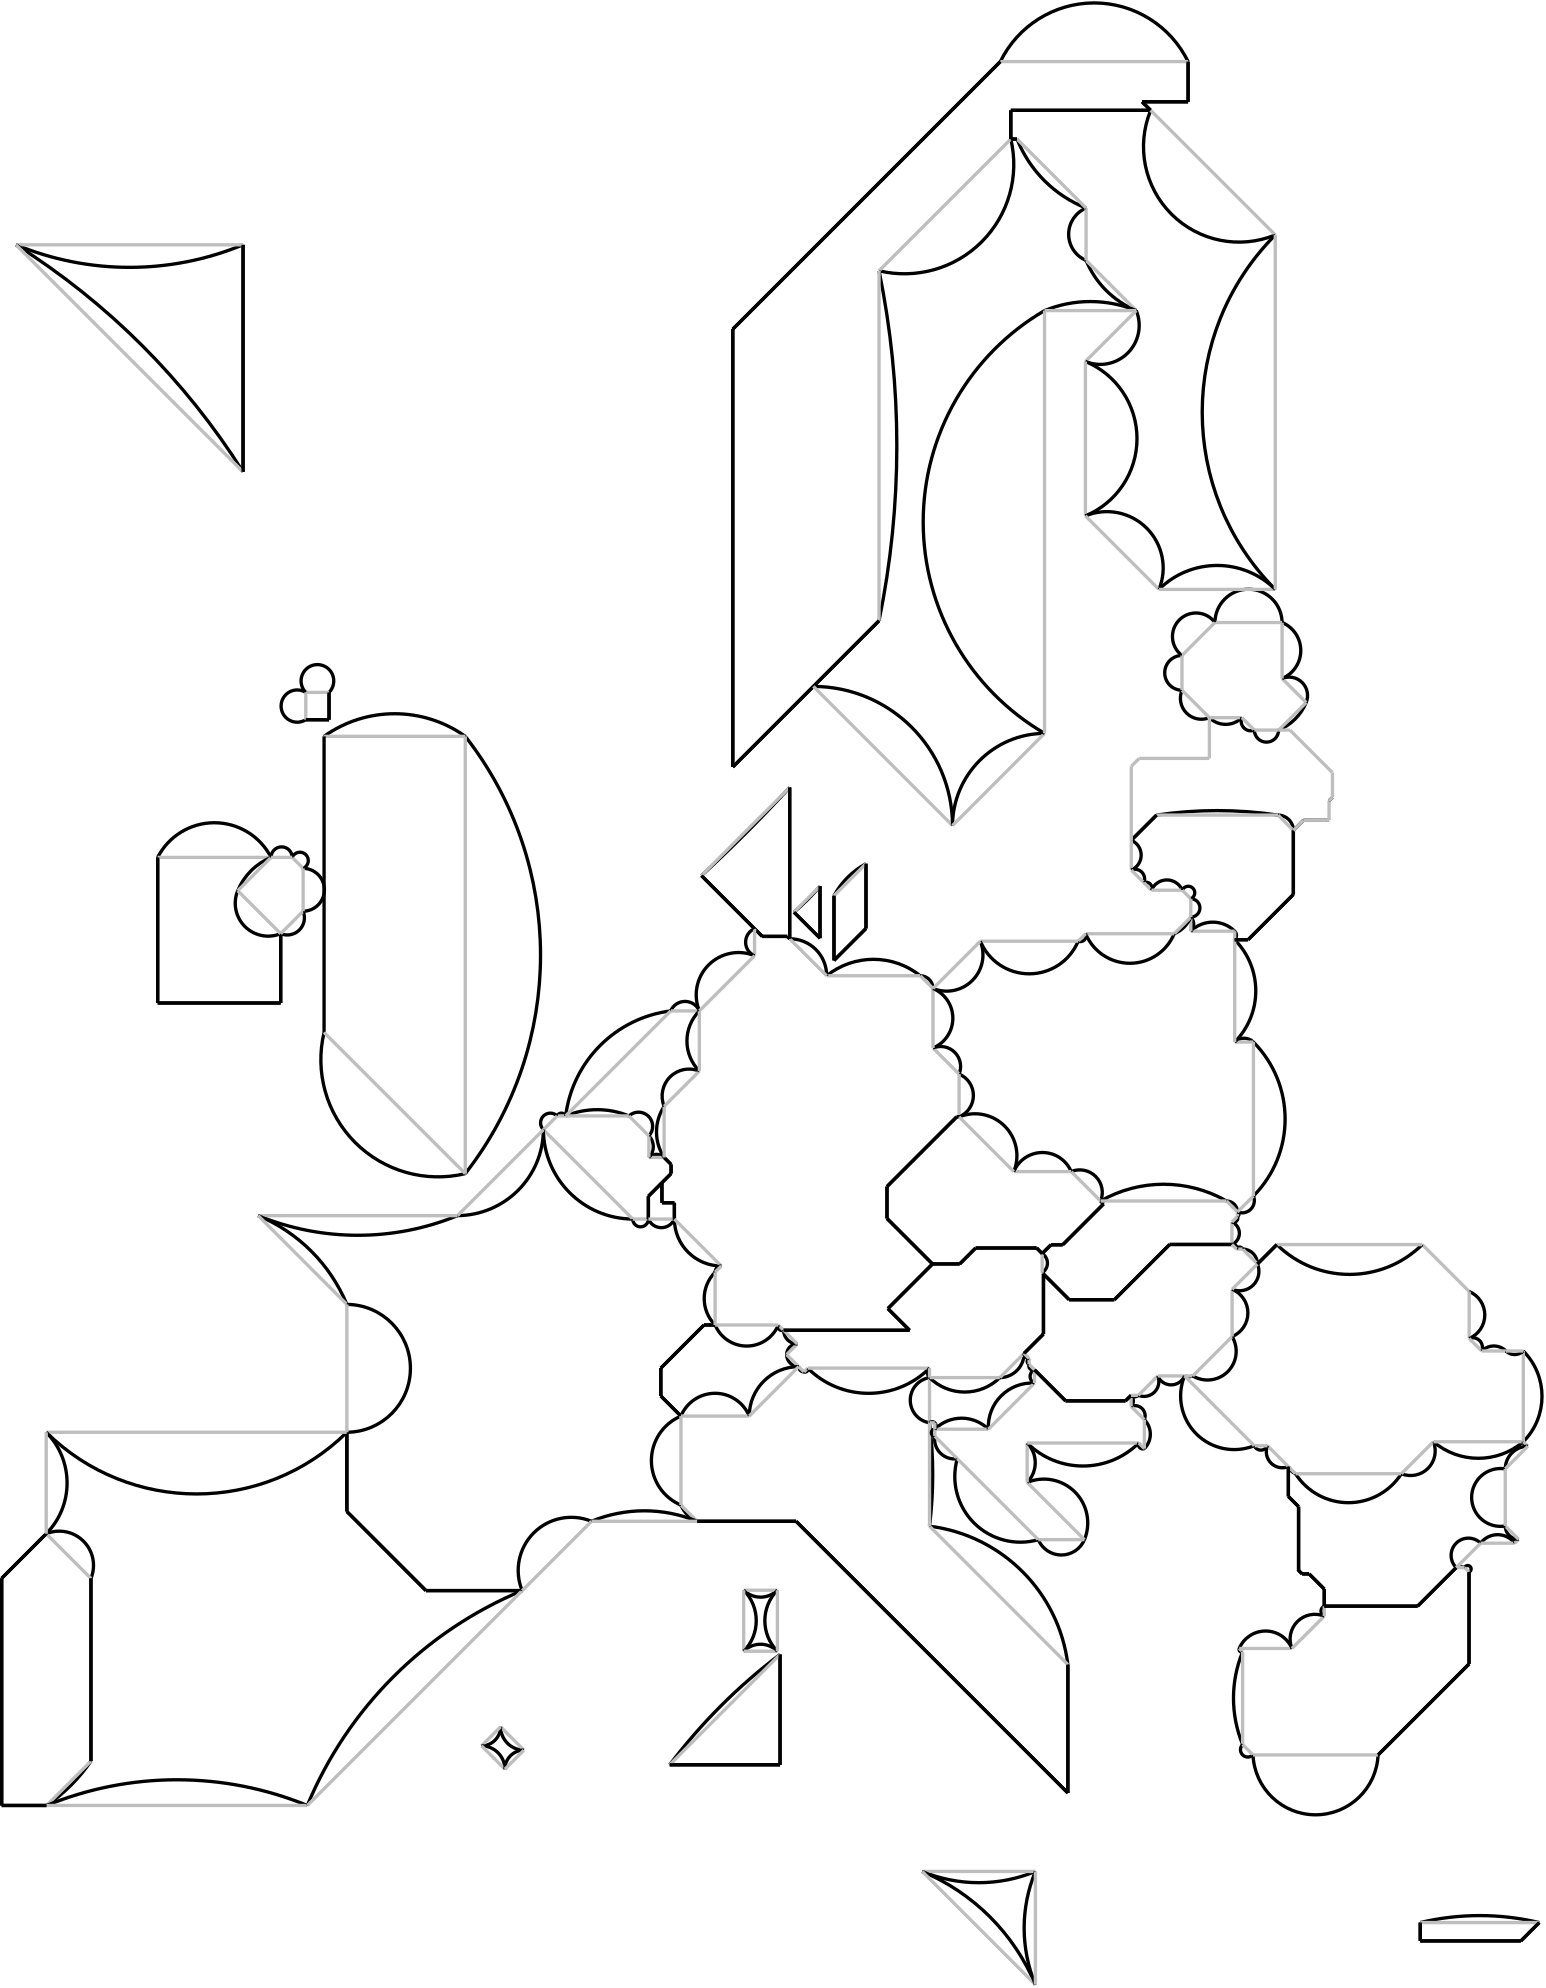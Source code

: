 <?xml version="1.0"?>
<!DOCTYPE ipe SYSTEM "ipe.dtd">
<ipe version="70005" creator="Ipe 7.1.1">
<info created="D:20110803231932" modified="D:20120926135135"/>
<ipestyle name="basic">
<pen name="heavier" value="0.8"/>
<pen name="fat" value="1.2"/>
<pen name="ultrafat" value="2"/>
<color name="red" value="1 0 0"/>
<color name="green" value="0 1 0"/>
<color name="blue" value="0 0 1"/>
<color name="yellow" value="1 1 0"/>
<color name="orange" value="1 0.647 0"/>
<color name="gold" value="1 0.843 0"/>
<color name="purple" value="0.627 0.125 0.941"/>
<color name="gray" value="0.745"/>
<color name="lightblue" value="0.678 0.847 0.902"/>
<color name="lightcyan" value="0.878 1 1"/>
<color name="lightgray" value="0.827"/>
<color name="lightgreen" value="0.565 0.933 0.565"/>
<color name="lightyellow" value="1 1 0.878"/>
<dashstyle name="dashed" value="[4] 0"/>
<dashstyle name="dotted" value="[1 3] 0"/>
<dashstyle name="dash dotted" value="[4 2 1 2] 0"/>
<dashstyle name="dash dot dotted" value="[4 2 1 2 1 2] 0"/>
</ipestyle>
<page>
<layer name="alpha"/>
<layer name="beta"/>
<view layers="alpha beta" active="beta"/>
<path layer="beta" stroke="black" pen="fat">
26.5584 148.834 m
10.5187 132.788 l
</path>
<path stroke="black" pen="fat">
10.5187 132.788 m
10.5187 51.0075 l
</path>
<path stroke="black" pen="fat">
10.5187 51.0075 m
26.7019 51.0075 l
</path>
<path stroke="black" pen="fat">
66.6804 392.325 m
66.6804 339.889 l
</path>
<path stroke="black" pen="fat">
66.6804 339.889 m
110.964 339.889 l
</path>
<path stroke="black" pen="fat">
110.964 339.889 m
110.964 364.855 l
</path>
<path stroke="black" pen="fat">
120.001 441.872 m
128.374 441.872 l
</path>
<path stroke="black" pen="fat">
128.374 441.872 m
128.374 451.708 l
</path>
<path stroke="black" pen="fat">
251.004 65.6552 m
290.74 65.6552 l
</path>
<path stroke="black" pen="fat">
290.74 65.6552 m
290.74 105.391 l
</path>
<path stroke="black" pen="fat">
310.156 378.531 m
310.156 355.224 l
</path>
<path stroke="black" pen="fat">
310.156 355.224 m
321.674 366.733 l
</path>
<path stroke="black" pen="fat">
321.674 366.733 m
321.674 390.048 l
</path>
<path stroke="black" pen="fat">
260.887 153.31 m
296.518 153.31 l
</path>
<path stroke="black" pen="fat">
296.518 153.31 m
394.351 55.4901 l
</path>
<path stroke="black" pen="fat">
394.351 55.4901 m
394.351 101.728 l
</path>
<path stroke="black" pen="fat">
370.038 678.793 m
273.722 582.476 l
</path>
<path stroke="black" pen="fat">
273.722 582.476 m
273.722 424.852 l
</path>
<path stroke="black" pen="fat">
273.722 424.852 m
302.737 453.869 l
</path>
<path stroke="black" pen="fat">
424.159 661.255 m
421.091 664.322 l
</path>
<path stroke="black" pen="fat">
421.091 664.322 m
437.631 664.322 l
</path>
<path stroke="black" pen="fat">
437.631 664.322 m
437.631 678.793 l
</path>
<path stroke="black" pen="fat">
506.025 69.2051 m
538.776 101.956 l
</path>
<path stroke="black" pen="fat">
538.776 101.956 m
538.776 135.049 l
</path>
<path stroke="black" pen="fat">
521.204 8.8546 m
521.204 2.2353 l
</path>
<path stroke="black" pen="fat">
521.204 2.2353 m
557.434 2.2353 l
</path>
<path stroke="black" pen="fat">
557.434 2.2353 m
564.046 8.8546 l
</path>
<path stroke="black" pen="fat">
26.5584 148.834 m
12.3364 0 0 -12.3364 31.2466 137.423 42.6579 132.736 a
</path>
<path layer="alpha" stroke="gray" pen="fat">
26.5584 148.834 m
42.6579 132.736 l
</path>
<path layer="beta" stroke="black" pen="fat">
42.6579 66.9652 m
61.3355 0 0 -61.3355 -7.95295 101.615 26.7019 51.0075 a
</path>
<path layer="alpha" stroke="gray" pen="fat">
42.6579 66.9652 m
26.7019 51.0075 l
</path>
<path layer="beta" stroke="black" pen="fat">
42.6579 132.736 m
42.6579 66.9652 l
</path>
<path stroke="black" pen="fat">
10.5187 132.788 m
26.5584 148.834 l
</path>
<path stroke="black" pen="fat">
10.5187 51.0075 m
10.5187 132.788 l
</path>
<path stroke="black" pen="fat">
26.7019 51.0075 m
10.5187 51.0075 l
</path>
<path stroke="black" pen="fat">
97.4225 612.86 m
97.4225 531.106 l
</path>
<path stroke="black" pen="fat">
66.6804 392.325 m
22.9395 0 0 -22.9395 87.0915 381.855 107.502 392.325 a
</path>
<path layer="alpha" stroke="gray" pen="fat">
66.6804 392.325 m
107.502 392.325 l
</path>
<path layer="beta" stroke="black" pen="fat">
66.6804 339.889 m
66.6804 392.325 l
</path>
<path stroke="black" pen="fat">
110.964 339.889 m
66.6804 339.889 l
</path>
<path stroke="black" pen="fat">
110.964 364.855 m
110.964 339.889 l
</path>
<path stroke="black" pen="fat">
110.964 364.855 m
11.8491 0 0 -11.8491 106.458 375.814 95.4988 380.32 a
</path>
<path layer="alpha" stroke="gray" pen="fat">
110.964 364.855 m
95.4988 380.32 l
</path>
<path layer="beta" stroke="black" pen="fat">
95.4988 380.32 m
22.1913 0 0 -22.1913 116 371.825 107.502 392.325 a
</path>
<path layer="alpha" stroke="gray" pen="fat">
95.4988 380.32 m
107.502 392.325 l
</path>
<path layer="beta" stroke="black" pen="fat">
115.097 392.325 m
-3.01933 0 0 3.01933 117.886 391.168 119.042 388.379 a
</path>
<path layer="alpha" stroke="gray" pen="fat">
115.097 392.325 m
119.042 388.379 l
</path>
<path layer="beta" stroke="black" pen="fat">
107.502 392.325 m
3.79755 0 0 -3.79755 111.3 392.306 115.097 392.325 a
</path>
<path layer="alpha" stroke="gray" pen="fat">
107.502 392.325 m
115.097 392.325 l
</path>
<path layer="beta" stroke="black" pen="fat">
119.042 372.935 m
6.18438 0 0 -6.18438 113.328 370.569 110.964 364.855 a
</path>
<path layer="alpha" stroke="gray" pen="fat">
119.042 372.935 m
110.964 364.855 l
</path>
<path layer="beta" stroke="black" pen="fat">
119.042 388.379 m
7.72217 0 0 -7.72217 118.978 380.657 119.042 372.935 a
</path>
<path layer="alpha" stroke="gray" pen="fat">
119.042 388.379 m
119.042 372.935 l
</path>
<path layer="beta" stroke="black" pen="fat">
120.001 451.708 m
-5.8838 0 0 5.8838 124.188 455.842 128.374 451.708 a
</path>
<path layer="alpha" stroke="gray" pen="fat">
120.001 451.708 m
128.374 451.708 l
</path>
<path layer="beta" stroke="black" pen="fat">
120.001 441.872 m
-5.80544 0 0 5.80544 116.916 446.79 120.001 451.708 a
</path>
<path layer="alpha" stroke="gray" pen="fat">
120.001 441.872 m
120.001 451.708 l
</path>
<path layer="beta" stroke="black" pen="fat">
128.374 441.872 m
120.001 441.872 l
</path>
<path stroke="black" pen="fat">
128.374 451.708 m
128.374 441.872 l
</path>
<path stroke="black" pen="fat">
126.584 435.905 m
43.7946 0 0 -43.7946 151.999 400.239 177.414 435.905 a
</path>
<path layer="alpha" stroke="gray" pen="fat">
126.584 435.905 m
177.414 435.905 l
</path>
<path stroke="black" pen="fat">
126.584 329.296 m
126.584 435.905 l
</path>
<path layer="beta" stroke="black" pen="fat">
177.414 278.466 m
42.1817 0 0 -42.1817 167.61 319.492 126.584 329.296 a
</path>
<path layer="alpha" stroke="gray" pen="fat">
177.414 278.466 m
126.584 329.296 l
</path>
<path layer="beta" stroke="black" pen="fat">
177.414 435.905 m
127.89 0 0 -127.89 76.6223 357.185 177.414 278.466 a
</path>
<path layer="alpha" stroke="gray" pen="fat">
177.414 435.905 m
177.414 278.466 l
</path>
<path layer="beta" stroke="black" pen="fat">
42.6579 66.9652 m
42.6579 132.736 l
</path>
<path stroke="black" pen="fat">
163.268 128.355 m
197.9 128.355 l
</path>
<path stroke="black" pen="fat">
134.79 156.839 m
163.268 128.355 l
</path>
<path stroke="black" pen="fat">
134.79 185.363 m
134.79 156.839 l
</path>
<path stroke="black" pen="fat">
249.007 284.28 m
251.51 281.777 l
</path>
<path stroke="black" pen="fat">
251.51 278.499 m
248.215 275.205 l
</path>
<path stroke="black" pen="fat">
251.51 281.777 m
251.51 278.499 l
</path>
<path stroke="black" pen="fat">
243.515 284.28 m
3.8936 0 0 -3.8936 246.261 281.52 249.007 284.28 a
</path>
<path layer="alpha" stroke="gray" pen="fat">
243.515 284.28 m
249.007 284.28 l
</path>
<path layer="beta" stroke="black" pen="fat">
243.515 292.06 m
5.51485 0 0 -5.51485 239.606 288.17 243.515 284.28 a
</path>
<path layer="alpha" stroke="gray" pen="fat">
243.515 292.06 m
243.515 284.28 l
</path>
<path layer="beta" stroke="black" pen="fat">
236.332 299.242 m
5.08229 0 0 -5.08229 239.791 295.518 243.515 292.06 a
</path>
<path layer="alpha" stroke="gray" pen="fat">
236.332 299.242 m
243.515 292.06 l
</path>
<path layer="beta" stroke="black" pen="fat">
213.559 299.242 m
29.9124 0 0 -29.9124 224.946 271.582 236.332 299.242 a
</path>
<path layer="alpha" stroke="gray" pen="fat">
213.559 299.242 m
236.332 299.242 l
</path>
<path layer="beta" stroke="black" pen="fat">
210.51 299.242 m
1.65162 0 0 -1.65162 212.034 298.607 213.559 299.242 a
</path>
<path layer="alpha" stroke="gray" pen="fat">
210.51 299.242 m
213.559 299.242 l
</path>
<path layer="beta" stroke="black" pen="fat">
205.544 294.274 m
3.5126 0 0 -3.5126 208.043 296.742 210.51 299.242 a
</path>
<path layer="alpha" stroke="gray" pen="fat">
205.544 294.274 m
210.51 299.242 l
</path>
<path layer="beta" stroke="black" pen="fat">
237.701 262.116 m
32.3389 0 0 -32.3389 237.882 294.455 205.544 294.274 a
</path>
<path layer="alpha" stroke="gray" pen="fat">
237.701 262.116 m
205.544 294.274 l
</path>
<path layer="beta" stroke="black" pen="fat">
243.339 262.116 m
2.81879 0 0 -2.81879 240.52 262.132 237.701 262.116 a
</path>
<path layer="alpha" stroke="gray" pen="fat">
243.339 262.116 m
237.701 262.116 l
</path>
<path layer="beta" stroke="black" pen="fat">
243.339 270.329 m
243.339 262.116 l
</path>
<path stroke="black" pen="fat">
248.215 275.205 m
243.339 270.329 l
</path>
<path stroke="black" pen="fat">
243.339 262.116 m
243.339 270.329 l
</path>
<path stroke="black" pen="fat">
243.339 270.329 m
248.215 275.205 l
</path>
<path stroke="black" pen="fat">
248.215 267.967 m
252.699 267.967 l
</path>
<path stroke="black" pen="fat">
248.215 275.205 m
248.215 267.967 l
</path>
<path stroke="black" pen="fat">
252.699 267.967 m
252.699 262.116 l
</path>
<path stroke="black" pen="fat">
252.699 262.116 m
5.08487 0 0 -5.08487 248.019 264.105 243.339 262.116 a
</path>
<path layer="alpha" stroke="gray" pen="fat">
252.699 262.116 m
243.339 262.116 l
</path>
<path layer="beta" stroke="black" pen="fat">
251.377 337.051 m
5.59765 0 0 -5.59765 256.534 334.874 261.691 337.051 a
</path>
<path layer="alpha" stroke="gray" pen="fat">
251.377 337.051 m
261.691 337.051 l
</path>
<path layer="beta" stroke="black" pen="fat">
213.559 299.242 m
43.6044 0 0 -43.6044 256.821 293.788 251.377 337.051 a
</path>
<path layer="alpha" stroke="gray" pen="fat">
213.559 299.242 m
251.377 337.051 l
</path>
<path layer="beta" stroke="black" pen="fat">
197.9 128.355 m
163.268 128.355 l
</path>
<path stroke="black" pen="fat">
163.268 128.355 m
134.79 156.839 l
</path>
<path stroke="black" pen="fat">
134.79 156.839 m
134.79 185.363 l
</path>
<path stroke="black" pen="fat">
247.822 198.416 m
255.055 191.184 l
</path>
<path stroke="black" pen="fat">
247.822 208.469 m
247.822 198.416 l
</path>
<path stroke="black" pen="fat">
263.336 223.981 m
247.822 208.469 l
</path>
<path stroke="black" pen="fat">
267.361 223.981 m
263.336 223.981 l
</path>
<path stroke="black" pen="fat">
251.004 65.6552 m
202.455 0 0 -202.455 412.644 -56.2486 290.74 105.391 a
</path>
<path layer="alpha" stroke="gray" pen="fat">
251.004 65.6552 m
290.74 105.391 l
</path>
<path layer="beta" stroke="black" pen="fat">
290.74 65.6552 m
251.004 65.6552 l
</path>
<path stroke="black" pen="fat">
290.74 105.391 m
290.74 65.6552 l
</path>
<path stroke="black" pen="fat">
281.557 366.642 m
262.447 385.753 l
</path>
<path stroke="black" pen="fat">
294.207 417.513 m
294.207 363.01 l
</path>
<path stroke="black" pen="fat">
284.325 363.874 m
281.557 366.642 l
</path>
<path stroke="black" pen="fat">
293.344 363.874 m
284.325 363.874 l
</path>
<path stroke="black" pen="fat">
294.207 363.01 m
293.344 363.874 l
</path>
<path stroke="black" pen="fat">
255.055 191.184 m
247.822 198.416 l
</path>
<path stroke="black" pen="fat">
247.822 198.416 m
247.822 208.469 l
</path>
<path stroke="black" pen="fat">
247.822 208.469 m
263.336 223.981 l
</path>
<path stroke="black" pen="fat">
263.336 223.981 m
267.361 223.981 l
</path>
<path stroke="black" pen="fat">
305.126 363.219 m
295.751 372.594 l
</path>
<path stroke="black" pen="fat">
305.126 381.966 m
305.126 363.219 l
</path>
<path stroke="black" pen="fat">
310.156 378.531 m
28.7037 0 0 -28.7037 335.376 364.826 321.674 390.048 a
</path>
<path layer="alpha" stroke="gray" pen="fat">
310.156 378.531 m
321.674 390.048 l
</path>
<path layer="beta" stroke="black" pen="fat">
310.156 355.224 m
310.156 378.531 l
</path>
<path stroke="black" pen="fat">
321.674 366.733 m
310.156 355.224 l
</path>
<path stroke="black" pen="fat">
321.674 390.048 m
321.674 366.733 l
</path>
<path stroke="black" pen="fat">
251.51 281.777 m
249.007 284.28 l
</path>
<path stroke="black" pen="fat">
248.215 275.205 m
251.51 278.499 l
</path>
<path stroke="black" pen="fat">
251.51 278.499 m
251.51 281.777 l
</path>
<path stroke="black" pen="fat">
252.699 267.967 m
248.215 267.967 l
</path>
<path stroke="black" pen="fat">
248.215 267.967 m
248.215 275.205 l
</path>
<path stroke="black" pen="fat">
252.699 262.116 m
252.699 267.967 l
</path>
<path stroke="black" pen="fat">
249.007 284.28 m
16.8161 0 0 -16.8161 263.076 293.492 249.007 302.705 a
</path>
<path layer="alpha" stroke="gray" pen="fat">
249.007 284.28 m
249.007 302.705 l
</path>
<path layer="beta" stroke="black" pen="fat">
249.007 302.705 m
9.72101 0 0 -9.72101 258.001 306.396 261.691 315.389 a
</path>
<path layer="alpha" stroke="gray" pen="fat">
249.007 302.705 m
261.691 315.389 l
</path>
<path layer="beta" stroke="black" pen="fat">
261.691 315.389 m
15.3461 0 0 -15.3461 272.563 326.22 261.691 337.051 a
</path>
<path layer="alpha" stroke="gray" pen="fat">
261.691 315.389 m
261.691 337.051 l
</path>
<path layer="beta" stroke="black" pen="fat">
269.591 245.224 m
16.9042 0 0 -16.9042 269.603 262.128 252.699 262.116 a
</path>
<path layer="alpha" stroke="gray" pen="fat">
269.591 245.224 m
252.699 262.116 l
</path>
<path layer="beta" stroke="black" pen="fat">
267.361 223.981 m
13.4565 0 0 -13.4565 276.886 233.487 267.361 242.992 a
</path>
<path layer="alpha" stroke="gray" pen="fat">
267.361 223.981 m
267.361 242.992 l
</path>
<path layer="beta" stroke="black" pen="fat">
267.361 242.992 m
2.24067 0 0 -2.24067 269.602 242.983 269.591 245.224 a
</path>
<path layer="alpha" stroke="gray" pen="fat">
267.361 242.992 m
269.591 245.224 l
</path>
<path layer="beta" stroke="black" pen="fat">
281.557 366.642 m
284.325 363.874 l
</path>
<path stroke="black" pen="fat">
284.325 363.874 m
293.344 363.874 l
</path>
<path stroke="black" pen="fat">
293.344 363.874 m
294.207 363.01 l
</path>
<path stroke="black" pen="fat">
292.03 222.075 m
1.46399 0 0 -1.46399 291.481 223.432 290.124 223.981 a
</path>
<path layer="alpha" stroke="gray" pen="fat">
292.03 222.075 m
290.124 223.981 l
</path>
<path layer="beta" stroke="black" pen="fat">
290.124 223.981 m
12.3331 0 0 -12.3331 278.742 228.732 267.361 223.981 a
</path>
<path layer="alpha" stroke="gray" pen="fat">
290.124 223.981 m
267.361 223.981 l
</path>
<path layer="beta" stroke="black" pen="fat">
345.802 323.699 m
7.19463 0 0 -7.19463 348.545 317.047 355.196 314.305 a
</path>
<path layer="alpha" stroke="gray" pen="fat">
345.802 323.699 m
355.196 314.305 l
</path>
<path layer="beta" stroke="black" pen="fat">
345.802 345.116 m
11.5989 0 0 -11.5989 341.346 334.408 345.802 323.699 a
</path>
<path layer="alpha" stroke="gray" pen="fat">
345.802 345.116 m
345.802 323.699 l
</path>
<path layer="beta" stroke="black" pen="fat">
355.196 314.305 m
8.33769 0 0 -8.33769 352.002 306.603 355.196 298.902 a
</path>
<path layer="alpha" stroke="gray" pen="fat">
355.196 314.305 m
355.196 298.902 l
</path>
<path layer="beta" stroke="black" pen="fat">
341.211 349.707 m
4.59695 0 0 -4.59695 341.206 345.11 345.802 345.116 a
</path>
<path layer="alpha" stroke="gray" pen="fat">
341.211 349.707 m
345.802 345.116 l
</path>
<path layer="beta" stroke="black" pen="fat">
307.51 349.707 m
26.9681 0 0 -26.9681 324.361 328.652 341.211 349.707 a
</path>
<path layer="alpha" stroke="gray" pen="fat">
307.51 349.707 m
341.211 349.707 l
</path>
<path layer="beta" stroke="black" pen="fat">
294.207 363.01 m
13.2188 0 0 -13.2188 294.292 349.792 307.51 349.707 a
</path>
<path layer="alpha" stroke="gray" pen="fat">
294.207 363.01 m
307.51 349.707 l
</path>
<path layer="beta" stroke="black" pen="fat">
281.557 356.93 m
5.27025 0 0 -5.27025 283.605 361.786 281.557 366.642 a
</path>
<path layer="alpha" stroke="gray" pen="fat">
281.557 356.93 m
281.557 366.642 l
</path>
<path layer="beta" stroke="black" pen="fat">
261.691 337.051 m
15.238 0 0 -15.238 275.793 342.825 281.557 356.93 a
</path>
<path layer="alpha" stroke="gray" pen="fat">
261.691 337.051 m
281.557 356.93 l
</path>
<path layer="beta" stroke="black" pen="fat">
337.361 222.075 m
292.03 222.075 l
</path>
<path stroke="black" pen="fat">
329.557 229.879 m
337.361 222.075 l
</path>
<path stroke="black" pen="fat">
345.614 245.951 m
329.557 229.879 l
</path>
<path stroke="black" pen="fat">
329.235 262.33 m
345.614 245.951 l
</path>
<path stroke="black" pen="fat">
329.235 273.824 m
329.235 262.33 l
</path>
<path stroke="black" pen="fat">
354.313 298.902 m
329.235 273.824 l
</path>
<path stroke="black" pen="fat">
355.196 298.902 m
354.313 298.902 l
</path>
<path stroke="black" pen="fat">
344.55 188.777 m
8.23121 0 0 -8.23121 345.848 196.906 344.55 205.034 a
</path>
<path layer="alpha" stroke="gray" pen="fat">
344.55 188.777 m
344.55 205.034 l
</path>
<path layer="beta" stroke="black" pen="fat">
297.45 208.984 m
4.35209 0 0 -4.35209 297.463 213.336 293.111 213.32 a
</path>
<path layer="alpha" stroke="gray" pen="fat">
297.45 208.984 m
293.111 213.32 l
</path>
<path layer="beta" stroke="black" pen="fat">
293.111 213.32 m
3.84063 0 0 -3.84063 296.952 213.317 296.947 217.157 a
</path>
<path layer="alpha" stroke="gray" pen="fat">
293.111 213.32 m
296.947 217.157 l
</path>
<path layer="beta" stroke="black" pen="fat">
296.947 217.157 m
4.92011 0 0 -4.92011 296.95 222.078 292.03 222.075 a
</path>
<path layer="alpha" stroke="gray" pen="fat">
296.947 217.157 m
292.03 222.075 l
</path>
<path layer="beta" stroke="black" pen="fat">
292.03 222.075 m
337.361 222.075 l
</path>
<path stroke="black" pen="fat">
337.361 222.075 m
329.557 229.879 l
</path>
<path stroke="black" pen="fat">
329.557 229.879 m
345.614 245.951 l
</path>
<path stroke="black" pen="fat">
378.584 213.757 m
8.76393 0 0 -8.76393 369.82 213.798 369.862 205.034 a
</path>
<path layer="alpha" stroke="gray" pen="fat">
378.584 213.757 m
369.862 205.034 l
</path>
<path layer="beta" stroke="black" pen="fat">
369.862 205.034 m
18.0143 0 0 -18.0143 357.206 217.853 344.55 205.034 a
</path>
<path layer="alpha" stroke="gray" pen="fat">
369.862 205.034 m
344.55 205.034 l
</path>
<path layer="beta" stroke="black" pen="fat">
385.099 242.804 m
0.359383 0 0 -0.359383 385.233 242.471 385.566 242.335 a
</path>
<path layer="alpha" stroke="gray" pen="fat">
385.099 242.804 m
385.566 242.335 l
</path>
<path layer="beta" stroke="black" pen="fat">
385.099 249.704 m
4.08036 0 0 -4.08036 382.92 246.254 385.099 242.804 a
</path>
<path layer="alpha" stroke="gray" pen="fat">
385.099 249.704 m
385.099 242.804 l
</path>
<path layer="beta" stroke="black" pen="fat">
383.099 251.702 m
385.099 249.704 l
</path>
<path stroke="black" pen="fat">
361.152 251.702 m
383.099 251.702 l
</path>
<path stroke="black" pen="fat">
355.402 245.951 m
361.152 251.702 l
</path>
<path stroke="black" pen="fat">
345.614 245.951 m
355.402 245.951 l
</path>
<path stroke="black" pen="fat">
299.342 207.092 m
1.89249 0 0 -1.89249 299.343 208.985 297.45 208.984 a
</path>
<path layer="alpha" stroke="gray" pen="fat">
299.342 207.092 m
297.45 208.984 l
</path>
<path layer="beta" stroke="black" pen="fat">
300.702 208.452 m
1.04464 0 0 -1.04464 299.734 208.061 299.342 207.092 a
</path>
<path layer="alpha" stroke="gray" pen="fat">
300.702 208.452 m
299.342 207.092 l
</path>
<path layer="beta" stroke="black" pen="fat">
344.55 208.452 m
31.0331 0 0 -31.0331 322.626 230.416 300.702 208.452 a
</path>
<path layer="alpha" stroke="gray" pen="fat">
344.55 208.452 m
300.702 208.452 l
</path>
<path layer="beta" stroke="black" pen="fat">
344.55 205.034 m
2.42939 0 0 -2.42939 346.276 206.743 344.55 208.452 a
</path>
<path layer="alpha" stroke="gray" pen="fat">
344.55 205.034 m
344.55 208.452 l
</path>
<path layer="beta" stroke="black" pen="fat">
385.566 220.74 m
378.584 213.757 l
</path>
<path stroke="black" pen="fat">
385.566 242.335 m
385.566 220.74 l
</path>
<path stroke="black" pen="fat">
260.887 153.31 m
10.8164 0 0 -10.8164 265.039 163.298 255.055 159.136 a
</path>
<path layer="alpha" stroke="gray" pen="fat">
260.887 153.31 m
255.055 159.136 l
</path>
<path layer="beta" stroke="black" pen="fat">
255.055 159.136 m
17.3892 0 0 -17.3892 261.81 175.16 255.055 191.184 a
</path>
<path layer="alpha" stroke="gray" pen="fat">
255.055 159.136 m
255.055 191.184 l
</path>
<path layer="beta" stroke="black" pen="fat">
255.055 191.184 m
13.315 0 0 -13.315 267.353 186.079 279.65 191.184 a
</path>
<path layer="alpha" stroke="gray" pen="fat">
255.055 191.184 m
279.65 191.184 l
</path>
<path layer="beta" stroke="black" pen="fat">
279.65 191.184 m
17.8446 0 0 -17.8446 297.495 191.139 297.45 208.984 a
</path>
<path layer="alpha" stroke="gray" pen="fat">
279.65 191.184 m
297.45 208.984 l
</path>
<path layer="beta" stroke="black" pen="fat">
344.55 151.542 m
57.2941 0 0 -57.2941 337.491 94.6848 394.351 101.728 a
</path>
<path layer="alpha" stroke="gray" pen="fat">
344.55 151.542 m
394.351 101.728 l
</path>
<path layer="beta" stroke="black" pen="fat">
344.55 188.777 m
151.956 0 0 -151.956 193.739 170.16 344.55 151.542 a
</path>
<path layer="alpha" stroke="gray" pen="fat">
344.55 188.777 m
344.55 151.542 l
</path>
<path layer="beta" stroke="black" pen="fat">
296.518 153.31 m
260.887 153.31 l
</path>
<path stroke="black" pen="fat">
394.351 55.4901 m
296.518 153.31 l
</path>
<path stroke="black" pen="fat">
394.351 101.728 m
394.351 55.4901 l
</path>
<path stroke="black" pen="fat">
345.614 245.951 m
329.235 262.33 l
</path>
<path stroke="black" pen="fat">
329.235 262.33 m
329.235 273.824 l
</path>
<path stroke="black" pen="fat">
329.235 273.824 m
354.313 298.902 l
</path>
<path stroke="black" pen="fat">
354.313 298.902 m
355.196 298.902 l
</path>
<path stroke="black" pen="fat">
385.099 249.704 m
383.099 251.702 l
</path>
<path stroke="black" pen="fat">
383.099 251.702 m
361.152 251.702 l
</path>
<path stroke="black" pen="fat">
361.152 251.702 m
355.402 245.951 l
</path>
<path stroke="black" pen="fat">
355.402 245.951 m
345.614 245.951 l
</path>
<path stroke="black" pen="fat">
406.136 268.616 m
407.197 267.555 l
</path>
<path stroke="black" pen="fat">
388.256 252.86 m
385.099 249.704 l
</path>
<path stroke="black" pen="fat">
392.497 252.86 m
388.256 252.86 l
</path>
<path stroke="black" pen="fat">
407.197 267.555 m
392.497 252.86 l
</path>
<path stroke="black" pen="fat">
395.541 279.211 m
8.11751 0 0 -8.11751 398.629 271.704 406.136 268.616 a
</path>
<path layer="alpha" stroke="gray" pen="fat">
395.541 279.211 m
406.136 268.616 l
</path>
<path layer="beta" stroke="black" pen="fat">
374.887 279.211 m
11.2009 0 0 -11.2009 385.214 274.875 395.541 279.211 a
</path>
<path layer="alpha" stroke="gray" pen="fat">
374.887 279.211 m
395.541 279.211 l
</path>
<path layer="beta" stroke="black" pen="fat">
355.196 298.902 m
15.1027 0 0 -15.1027 360.904 284.919 374.887 279.211 a
</path>
<path layer="alpha" stroke="gray" pen="fat">
355.196 298.902 m
374.887 279.211 l
</path>
<path layer="beta" stroke="black" pen="fat">
373.807 650.922 m
376.054 650.922 l
</path>
<path stroke="black" pen="fat">
302.737 453.869 m
326.374 477.507 l
</path>
<path stroke="black" pen="fat">
346.457 186.457 m
13.6819 0 0 -13.6819 356.096 176.747 365.734 186.457 a
</path>
<path layer="alpha" stroke="gray" pen="fat">
346.457 186.457 m
365.734 186.457 l
</path>
<path layer="beta" stroke="black" pen="fat">
365.734 186.457 m
15.7757 0 0 -15.7757 381.486 187.32 382.347 203.072 a
</path>
<path layer="alpha" stroke="gray" pen="fat">
365.734 186.457 m
382.347 203.072 l
</path>
<path layer="beta" stroke="black" pen="fat">
382.347 203.072 m
2.58673 0 0 -2.58673 383.344 205.459 382.347 207.846 a
</path>
<path layer="alpha" stroke="gray" pen="fat">
382.347 203.072 m
382.347 207.846 l
</path>
<path layer="beta" stroke="black" pen="fat">
417.105 194.677 m
3.67434 0 0 -3.67434 418.495 191.276 421.896 189.886 a
</path>
<path layer="alpha" stroke="gray" pen="fat">
417.105 194.677 m
421.896 189.886 l
</path>
<path layer="beta" stroke="black" pen="fat">
417.105 198.667 m
2.82612 0 0 -2.82612 415.103 196.672 417.105 194.677 a
</path>
<path layer="alpha" stroke="gray" pen="fat">
417.105 198.667 m
417.105 194.677 l
</path>
<path layer="beta" stroke="black" pen="fat">
421.896 189.886 m
7.38695 0 0 -7.38695 416.652 184.684 421.896 179.481 a
</path>
<path layer="alpha" stroke="gray" pen="fat">
421.896 189.886 m
421.896 179.481 l
</path>
<path layer="beta" stroke="black" pen="fat">
415.111 196.675 m
417.105 198.667 l
</path>
<path stroke="black" pen="fat">
393.519 196.675 m
415.111 196.675 l
</path>
<path stroke="black" pen="fat">
382.347 207.846 m
393.519 196.675 l
</path>
<path stroke="black" pen="fat">
346.457 183.932 m
1.26254 0 0 -1.26254 346.468 185.195 346.457 186.457 a
</path>
<path layer="alpha" stroke="gray" pen="fat">
346.457 183.932 m
346.457 186.457 l
</path>
<path layer="beta" stroke="black" pen="fat">
354.54 175.845 m
7.10233 0 0 -7.10233 353.48 182.868 346.457 183.932 a
</path>
<path layer="alpha" stroke="gray" pen="fat">
354.54 175.845 m
346.457 183.932 l
</path>
<path layer="beta" stroke="black" pen="fat">
383.701 146.689 m
23.6135 0 0 -23.6135 377.259 169.406 354.54 175.845 a
</path>
<path layer="alpha" stroke="gray" pen="fat">
383.701 146.689 m
354.54 175.845 l
</path>
<path layer="beta" stroke="black" pen="fat">
400.316 146.689 m
9.01497 0 0 -9.01497 392.009 150.189 383.701 146.689 a
</path>
<path layer="alpha" stroke="gray" pen="fat">
400.316 146.689 m
383.701 146.689 l
</path>
<path layer="beta" stroke="black" pen="fat">
379.692 167.309 m
15.7956 0 0 -15.7956 385.711 152.705 400.316 146.689 a
</path>
<path layer="alpha" stroke="gray" pen="fat">
379.692 167.309 m
400.316 146.689 l
</path>
<path layer="beta" stroke="black" pen="fat">
379.692 181.505 m
10.0948 0 0 -10.0948 372.515 174.407 379.692 167.309 a
</path>
<path layer="alpha" stroke="gray" pen="fat">
379.692 181.505 m
379.692 167.309 l
</path>
<path layer="beta" stroke="black" pen="fat">
419.872 181.505 m
28.4812 0 0 -28.4812 399.782 201.694 379.692 181.505 a
</path>
<path layer="alpha" stroke="gray" pen="fat">
419.872 181.505 m
379.692 181.505 l
</path>
<path layer="beta" stroke="black" pen="fat">
421.896 179.481 m
1.55484 0 0 -1.55484 421.314 180.923 419.872 181.505 a
</path>
<path layer="alpha" stroke="gray" pen="fat">
421.896 179.481 m
419.872 181.505 l
</path>
<path layer="beta" stroke="black" pen="fat">
373.807 650.922 m
39.3709 0 0 -39.3709 335.511 641.787 326.374 603.491 a
</path>
<path layer="alpha" stroke="gray" pen="fat">
373.807 650.922 m
326.374 603.491 l
</path>
<path layer="beta" stroke="black" pen="fat">
326.374 603.491 m
313.089 0 0 -313.089 19.6873 540.499 326.374 477.507 a
</path>
<path layer="alpha" stroke="gray" pen="fat">
326.374 603.491 m
326.374 477.507 l
</path>
<path layer="beta" stroke="black" pen="fat">
326.374 477.507 m
302.737 453.869 l
</path>
<path stroke="black" pen="fat">
370.038 678.793 m
37.5931 0 0 -37.5931 403.835 662.33 437.631 678.793 a
</path>
<path layer="alpha" stroke="gray" pen="fat">
370.038 678.793 m
437.631 678.793 l
</path>
<path layer="beta" stroke="black" pen="fat">
273.722 582.476 m
370.038 678.793 l
</path>
<path stroke="black" pen="fat">
273.722 424.852 m
273.722 582.476 l
</path>
<path stroke="black" pen="fat">
302.737 453.869 m
273.722 424.852 l
</path>
<path stroke="black" pen="fat">
421.091 664.322 m
424.159 661.255 l
</path>
<path stroke="black" pen="fat">
437.631 664.322 m
421.091 664.322 l
</path>
<path stroke="black" pen="fat">
437.631 678.793 m
437.631 664.322 l
</path>
<path stroke="black" pen="fat">
373.807 661.255 m
373.807 650.922 l
</path>
<path stroke="black" pen="fat">
424.159 661.255 m
373.807 661.255 l
</path>
<path stroke="black" pen="fat">
407.197 267.555 m
406.136 268.616 l
</path>
<path stroke="black" pen="fat">
385.099 249.704 m
388.256 252.86 l
</path>
<path stroke="black" pen="fat">
388.256 252.86 m
392.497 252.86 l
</path>
<path stroke="black" pen="fat">
392.497 252.86 m
407.197 267.555 l
</path>
<path stroke="black" pen="fat">
451.471 268.616 m
3.96023 0 0 -3.96023 451.45 264.656 455.41 264.677 a
</path>
<path layer="alpha" stroke="gray" pen="fat">
451.471 268.616 m
455.41 264.677 l
</path>
<path layer="beta" stroke="black" pen="fat">
406.136 268.616 m
45.6119 0 0 -45.6119 428.804 229.036 451.471 268.616 a
</path>
<path layer="alpha" stroke="gray" pen="fat">
406.136 268.616 m
451.471 268.616 l
</path>
<path layer="beta" stroke="black" pen="fat">
394.821 233.084 m
385.566 242.335 l
</path>
<path stroke="black" pen="fat">
411.09 233.084 m
394.821 233.084 l
</path>
<path stroke="black" pen="fat">
430.996 252.975 m
411.09 233.084 l
</path>
<path stroke="black" pen="fat">
453.402 252.975 m
430.996 252.975 l
</path>
<path stroke="black" pen="fat">
453.402 261.045 m
4.36884 0 0 -4.36884 451.728 257.01 453.402 252.975 a
</path>
<path layer="alpha" stroke="gray" pen="fat">
453.402 261.045 m
453.402 252.975 l
</path>
<path layer="beta" stroke="black" pen="fat">
455.41 263.05 m
1.54162 0 0 -1.54162 453.98 262.474 453.402 261.045 a
</path>
<path layer="alpha" stroke="gray" pen="fat">
455.41 263.05 m
453.402 261.045 l
</path>
<path layer="beta" stroke="black" pen="fat">
455.41 264.677 m
0.88138 0 0 -0.88138 455.071 263.864 455.41 263.05 a
</path>
<path layer="alpha" stroke="gray" pen="fat">
455.41 264.677 m
455.41 263.05 l
</path>
<path layer="beta" stroke="black" pen="fat">
454.416 325.836 m
4.79699 0 0 -4.79699 457.786 322.422 461.156 325.836 a
</path>
<path layer="alpha" stroke="gray" pen="fat">
454.416 325.836 m
461.156 325.836 l
</path>
<path layer="beta" stroke="black" pen="fat">
454.416 362.672 m
26.1615 0 0 -26.1615 435.837 344.254 454.416 325.836 a
</path>
<path layer="alpha" stroke="gray" pen="fat">
454.416 362.672 m
454.416 325.836 l
</path>
<path layer="beta" stroke="black" pen="fat">
454.416 365.75 m
2.17831 0 0 -2.17831 452.874 364.211 454.416 362.672 a
</path>
<path layer="alpha" stroke="gray" pen="fat">
454.416 365.75 m
454.416 362.672 l
</path>
<path layer="beta" stroke="black" pen="fat">
438.606 365.75 m
11.2274 0 0 -11.2274 446.511 357.777 454.416 365.75 a
</path>
<path layer="alpha" stroke="gray" pen="fat">
438.606 365.75 m
454.416 365.75 l
</path>
<path layer="beta" stroke="black" pen="fat">
438.606 370.811 m
3.58245 0 0 -3.58245 436.071 368.281 438.606 365.75 a
</path>
<path layer="alpha" stroke="gray" pen="fat">
438.606 370.811 m
438.606 365.75 l
</path>
<path layer="beta" stroke="black" pen="fat">
461.156 270.419 m
4.40843 0 0 -4.40843 457.071 268.761 455.41 264.677 a
</path>
<path layer="alpha" stroke="gray" pen="fat">
461.156 270.419 m
455.41 264.677 l
</path>
<path layer="beta" stroke="black" pen="fat">
461.156 325.836 m
39.3692 0 0 -39.3692 433.188 298.127 461.156 270.419 a
</path>
<path layer="alpha" stroke="gray" pen="fat">
461.156 325.836 m
461.156 270.419 l
</path>
<path layer="beta" stroke="black" pen="fat">
382.347 207.846 m
1.49319 0 0 -1.49319 381.788 209.231 380.404 209.791 a
</path>
<path layer="alpha" stroke="gray" pen="fat">
382.347 207.846 m
380.404 209.791 l
</path>
<path layer="beta" stroke="black" pen="fat">
380.404 209.791 m
1.16589 0 0 -1.16589 380.86 210.864 380.404 211.938 a
</path>
<path layer="alpha" stroke="gray" pen="fat">
380.404 209.791 m
380.404 211.938 l
</path>
<path layer="beta" stroke="black" pen="fat">
380.404 211.938 m
1.82234 0 0 -1.82234 380.406 213.76 378.584 213.757 a
</path>
<path layer="alpha" stroke="gray" pen="fat">
380.404 211.938 m
378.584 213.757 l
</path>
<path layer="beta" stroke="black" pen="fat">
378.584 213.757 m
385.566 220.74 l
</path>
<path stroke="black" pen="fat">
385.566 220.74 m
385.566 242.335 l
</path>
<path stroke="black" pen="fat">
417.105 198.667 m
415.111 196.675 l
</path>
<path stroke="black" pen="fat">
415.111 196.675 m
393.519 196.675 l
</path>
<path stroke="black" pen="fat">
393.519 196.675 m
382.347 207.846 l
</path>
<path stroke="black" pen="fat">
385.566 242.335 m
394.821 233.084 l
</path>
<path stroke="black" pen="fat">
394.821 233.084 m
411.09 233.084 l
</path>
<path stroke="black" pen="fat">
411.09 233.084 m
430.996 252.975 l
</path>
<path stroke="black" pen="fat">
430.996 252.975 m
453.402 252.975 l
</path>
<path stroke="black" pen="fat">
457.241 251.324 m
5.40179 0 0 -5.40179 457.208 245.922 462.61 245.956 a
</path>
<path layer="alpha" stroke="gray" pen="fat">
457.241 251.324 m
462.61 245.956 l
</path>
<path layer="beta" stroke="black" pen="fat">
455.054 251.324 m
1.18794 0 0 -1.18794 456.148 250.86 457.241 251.324 a
</path>
<path layer="alpha" stroke="gray" pen="fat">
455.054 251.324 m
457.241 251.324 l
</path>
<path layer="beta" stroke="black" pen="fat">
453.402 252.975 m
1.26604 0 0 -1.26604 453.882 251.803 455.054 251.324 a
</path>
<path layer="alpha" stroke="gray" pen="fat">
453.402 252.975 m
455.054 251.324 l
</path>
<path layer="beta" stroke="black" pen="fat">
419.726 198.667 m
1.85377 0 0 -1.85377 418.416 199.978 417.105 198.667 a
</path>
<path layer="alpha" stroke="gray" pen="fat">
419.726 198.667 m
417.105 198.667 l
</path>
<path layer="beta" stroke="black" pen="fat">
426.701 205.641 m
5.34308 0 0 -5.34308 421.76 203.608 419.726 198.667 a
</path>
<path layer="alpha" stroke="gray" pen="fat">
426.701 205.641 m
419.726 198.667 l
</path>
<path layer="beta" stroke="black" pen="fat">
436.347 205.641 m
5.22076 0 0 -5.22076 431.524 207.64 426.701 205.641 a
</path>
<path layer="alpha" stroke="gray" pen="fat">
436.347 205.641 m
426.701 205.641 l
</path>
<path layer="beta" stroke="black" pen="fat">
439.314 205.641 m
3.90164 0 0 -3.90164 437.831 209.25 436.347 205.641 a
</path>
<path layer="alpha" stroke="gray" pen="fat">
439.314 205.641 m
436.347 205.641 l
</path>
<path layer="beta" stroke="black" pen="fat">
453.479 219.806 m
10.3271 0 0 -10.3271 444.618 214.502 439.314 205.641 a
</path>
<path layer="alpha" stroke="gray" pen="fat">
453.479 219.806 m
439.314 205.641 l
</path>
<path layer="beta" stroke="black" pen="fat">
453.479 236.824 m
9.21208 0 0 -9.21208 449.948 228.315 453.479 219.806 a
</path>
<path layer="alpha" stroke="gray" pen="fat">
453.479 236.824 m
453.479 219.806 l
</path>
<path layer="beta" stroke="black" pen="fat">
462.61 245.956 m
6.99823 0 0 -6.99823 456.136 243.298 453.479 236.824 a
</path>
<path layer="alpha" stroke="gray" pen="fat">
462.61 245.956 m
453.479 236.824 l
</path>
<path layer="beta" stroke="black" pen="fat">
418.973 589.165 m
33.4034 0 0 -33.4034 431.769 620.02 400.913 607.227 a
</path>
<path layer="alpha" stroke="gray" pen="fat">
418.973 589.165 m
400.913 607.227 l
</path>
<path layer="beta" stroke="black" pen="fat">
400.913 607.227 m
10.2109 0 0 -10.2109 404.847 616.649 400.913 626.071 a
</path>
<path layer="alpha" stroke="gray" pen="fat">
400.913 607.227 m
400.913 626.071 l
</path>
<path layer="beta" stroke="black" pen="fat">
400.913 626.071 m
44.3508 0 0 -44.3508 417.272 667.295 376.054 650.922 a
</path>
<path layer="alpha" stroke="gray" pen="fat">
400.913 626.071 m
376.054 650.922 l
</path>
<path layer="beta" stroke="black" pen="fat">
376.054 650.922 m
373.807 650.922 l
</path>
<path stroke="black" pen="fat">
373.807 650.922 m
373.807 661.255 l
</path>
<path stroke="black" pen="fat">
373.807 661.255 m
424.159 661.255 l
</path>
<path stroke="black" pen="fat">
470.017 407.544 m
5.53408 0 0 -5.53408 469.996 402.01 475.53 402.031 a
</path>
<path layer="alpha" stroke="gray" pen="fat">
470.017 407.544 m
475.53 402.031 l
</path>
<path layer="beta" stroke="black" pen="fat">
426.247 407.544 m
148.476 0 0 -148.476 448.133 260.689 470.017 407.544 a
</path>
<path layer="alpha" stroke="gray" pen="fat">
426.247 407.544 m
470.017 407.544 l
</path>
<path layer="beta" stroke="black" pen="fat">
417.181 398.479 m
426.247 407.544 l
</path>
<path stroke="black" pen="fat">
459.231 362.672 m
454.416 362.672 l
</path>
<path stroke="black" pen="fat">
475.53 378.971 m
459.231 362.672 l
</path>
<path stroke="black" pen="fat">
475.53 402.031 m
475.53 378.971 l
</path>
<path stroke="black" pen="fat">
473.735 162.257 m
477.404 158.586 l
</path>
<path stroke="black" pen="fat">
473.735 173 m
473.735 162.257 l
</path>
<path stroke="black" pen="fat">
477.404 158.586 m
477.404 135.634 l
</path>
<path stroke="black" pen="fat">
477.404 135.634 m
477.137 135.9 l
</path>
<path stroke="black" pen="fat">
471.47 456.717 m
6.63414 0 0 -6.63414 474.004 450.587 480.135 448.051 a
</path>
<path layer="alpha" stroke="gray" pen="fat">
471.47 456.717 m
480.135 448.051 l
</path>
<path layer="beta" stroke="black" pen="fat">
471.47 476.876 m
10.9136 0 0 -10.9136 467.285 466.797 471.47 456.717 a
</path>
<path layer="alpha" stroke="gray" pen="fat">
471.47 476.876 m
471.47 456.717 l
</path>
<path layer="beta" stroke="black" pen="fat">
447.292 476.876 m
12.0892 0 0 -12.0892 459.381 476.771 471.47 476.876 a
</path>
<path layer="alpha" stroke="gray" pen="fat">
447.292 476.876 m
471.47 476.876 l
</path>
<path layer="beta" stroke="black" pen="fat">
435.431 465.015 m
-8.47902 0 0 8.47902 440.482 471.826 447.292 476.876 a
</path>
<path layer="alpha" stroke="gray" pen="fat">
435.431 465.015 m
447.292 476.876 l
</path>
<path layer="beta" stroke="black" pen="fat">
435.431 452.487 m
6.26395 0 0 -6.26395 435.481 458.751 435.431 465.015 a
</path>
<path layer="alpha" stroke="gray" pen="fat">
435.431 452.487 m
435.431 465.015 l
</path>
<path layer="beta" stroke="black" pen="fat">
445.301 442.62 m
7.55714 0 0 -7.55714 442.417 449.605 435.431 452.487 a
</path>
<path layer="alpha" stroke="gray" pen="fat">
445.301 442.62 m
435.431 452.487 l
</path>
<path layer="beta" stroke="black" pen="fat">
480.135 448.051 m
18.4076 0 0 -18.4076 463.148 455.142 470.234 438.152 a
</path>
<path layer="alpha" stroke="gray" pen="fat">
480.135 448.051 m
470.234 438.152 l
</path>
<path layer="beta" stroke="black" pen="fat">
457.01 442.62 m
8.3045 0 0 -8.3045 451.156 448.51 445.301 442.62 a
</path>
<path layer="alpha" stroke="gray" pen="fat">
457.01 442.62 m
445.301 442.62 l
</path>
<path layer="beta" stroke="black" pen="fat">
461.477 438.152 m
3.42565 0 0 -3.42565 460.181 441.323 457.01 442.62 a
</path>
<path layer="alpha" stroke="gray" pen="fat">
461.477 438.152 m
457.01 442.62 l
</path>
<path layer="beta" stroke="black" pen="fat">
470.234 438.152 m
4.37829 0 0 -4.37829 465.856 438.188 461.477 438.152 a
</path>
<path layer="alpha" stroke="gray" pen="fat">
470.234 438.152 m
461.477 438.152 l
</path>
<path layer="beta" stroke="black" pen="fat">
477.137 135.9 m
477.404 135.634 l
</path>
<path stroke="black" pen="fat">
481.212 134.364 m
486.651 128.924 l
</path>
<path stroke="black" pen="fat">
478.672 134.364 m
481.212 134.364 l
</path>
<path stroke="black" pen="fat">
477.404 135.634 m
478.672 134.364 l
</path>
<path stroke="black" pen="fat">
486.651 128.924 m
486.651 122.761 l
</path>
<path stroke="black" pen="fat">
426.247 407.544 m
417.181 398.479 l
</path>
<path stroke="black" pen="fat">
479.182 405.682 m
475.53 402.031 l
</path>
<path stroke="black" pen="fat">
488.377 405.682 m
479.182 405.682 l
</path>
<path stroke="gray" pen="fat">
488.377 412.702 m
488.377 405.682 l
</path>
<path stroke="black" pen="fat">
489.606 413.931 m
488.377 412.702 l
</path>
<path stroke="black" pen="fat">
457.261 106.319 m
0.936163 0 0 -0.936163 456.911 107.187 456.044 107.539 a
</path>
<path layer="alpha" stroke="gray" pen="fat">
457.261 106.319 m
456.044 107.539 l
</path>
<path layer="beta" stroke="black" pen="fat">
457.261 72.9525 m
43.9809 0 0 -43.9809 497.955 89.6357 457.261 106.319 a
</path>
<path layer="alpha" stroke="gray" pen="fat">
457.261 72.9525 m
457.261 106.319 l
</path>
<path layer="beta" stroke="black" pen="fat">
456.044 107.539 m
10.3034 0 0 -10.3034 465.528 103.511 475.011 107.539 a
</path>
<path layer="alpha" stroke="gray" pen="fat">
456.044 107.539 m
475.011 107.539 l
</path>
<path layer="beta" stroke="black" pen="fat">
475.011 107.539 m
8.92772 0 0 -8.92772 483.282 110.9 486.651 119.167 a
</path>
<path layer="alpha" stroke="gray" pen="fat">
475.011 107.539 m
486.651 119.167 l
</path>
<path layer="beta" stroke="black" pen="fat">
486.651 119.167 m
1.9509 0 0 -1.9509 487.411 120.964 486.651 122.761 a
</path>
<path layer="alpha" stroke="gray" pen="fat">
486.651 119.167 m
486.651 122.761 l
</path>
<path layer="beta" stroke="black" pen="fat">
537.181 136.644 m
-1.22067 0 0 1.22067 538.309 136.176 538.776 135.049 a
</path>
<path layer="alpha" stroke="gray" pen="fat">
537.181 136.644 m
538.776 135.049 l
</path>
<path layer="beta" stroke="black" pen="fat">
534.142 136.644 m
3.97597 0 0 -3.97597 535.662 132.97 537.181 136.644 a
</path>
<path layer="alpha" stroke="gray" pen="fat">
534.142 136.644 m
537.181 136.644 l
</path>
<path layer="beta" stroke="black" pen="fat">
461.009 69.2051 m
2.64993 0 0 -2.64993 459.142 71.0853 457.261 72.9525 a
</path>
<path layer="alpha" stroke="gray" pen="fat">
461.009 69.2051 m
457.261 72.9525 l
</path>
<path layer="beta" stroke="black" pen="fat">
506.025 69.2051 m
22.5291 0 0 -22.5291 483.517 70.1795 461.009 69.2051 a
</path>
<path layer="alpha" stroke="gray" pen="fat">
506.025 69.2051 m
461.009 69.2051 l
</path>
<path layer="beta" stroke="black" pen="fat">
538.776 101.956 m
506.025 69.2051 l
</path>
<path stroke="black" pen="fat">
538.776 135.049 m
538.776 101.956 l
</path>
<path stroke="black" pen="fat">
520.26 122.761 m
534.142 136.644 l
</path>
<path stroke="black" pen="fat">
486.651 122.761 m
520.26 122.761 l
</path>
<path stroke="black" pen="fat">
454.416 362.672 m
459.231 362.672 l
</path>
<path stroke="black" pen="fat">
459.231 362.672 m
475.53 378.971 l
</path>
<path stroke="black" pen="fat">
475.53 378.971 m
475.53 402.031 l
</path>
<path stroke="gray" pen="fat">
475.53 402.031 m
479.182 405.682 l
</path>
<path stroke="gray" pen="fat">
479.182 405.682 m
488.377 405.682 l
</path>
<path stroke="gray" pen="fat">
488.377 412.702 m
489.606 413.931 l
</path>
<path stroke="black" pen="fat">
473.735 173 m
5.77906 0 0 -5.77906 471.567 178.357 466.21 180.525 a
</path>
<path layer="alpha" stroke="gray" pen="fat">
473.735 173 m
466.21 180.525 l
</path>
<path layer="beta" stroke="black" pen="fat">
466.21 180.525 m
2.57541 0 0 -2.57541 463.831 181.511 461.451 180.525 a
</path>
<path layer="alpha" stroke="gray" pen="fat">
466.21 180.525 m
461.451 180.525 l
</path>
<path layer="beta" stroke="black" pen="fat">
461.451 180.525 m
19.2919 0 0 -19.2919 454.236 198.417 436.347 205.641 a
</path>
<path layer="alpha" stroke="gray" pen="fat">
461.451 180.525 m
436.347 205.641 l
</path>
<path stroke="gray" pen="fat">
521.923 252.935 m
538.817 236.04 l
</path>
<path layer="beta" stroke="black" pen="fat">
538.817 236.04 m
9.17038 0 0 -9.17038 535.273 227.582 538.817 219.125 a
</path>
<path layer="alpha" stroke="gray" pen="fat">
538.817 236.04 m
538.817 219.125 l
</path>
<path layer="beta" stroke="black" pen="fat">
538.817 219.125 m
3.46158 0 0 -3.46158 540.128 215.921 543.332 214.612 a
</path>
<path layer="alpha" stroke="gray" pen="fat">
538.817 219.125 m
543.332 214.612 l
</path>
<path layer="beta" stroke="black" pen="fat">
543.332 214.612 m
6.18102 0 0 -6.18102 547.702 210.241 552.072 214.612 a
</path>
<path layer="alpha" stroke="gray" pen="fat">
543.332 214.612 m
552.072 214.612 l
</path>
<path layer="beta" stroke="black" pen="fat">
462.61 245.956 m
469.591 252.935 l
</path>
<path stroke="black" pen="fat">
476.301 170.436 m
4.73761 0 0 -4.73761 478.112 174.814 473.735 173 a
</path>
<path layer="alpha" stroke="gray" pen="fat">
476.301 170.436 m
473.735 173 l
</path>
<path layer="beta" stroke="black" pen="fat">
514.417 170.436 m
22.6325 0 0 -22.6325 495.359 182.643 476.301 170.436 a
</path>
<path layer="alpha" stroke="gray" pen="fat">
514.417 170.436 m
476.301 170.436 l
</path>
<path layer="beta" stroke="black" pen="fat">
525.944 181.963 m
8.84747 0 0 -8.84747 517.747 178.633 514.417 170.436 a
</path>
<path layer="alpha" stroke="gray" pen="fat">
525.944 181.963 m
514.417 170.436 l
</path>
<path layer="beta" stroke="black" pen="fat">
558.31 181.963 m
24.9141 0 0 -24.9141 542.127 200.905 525.944 181.963 a
</path>
<path layer="alpha" stroke="gray" pen="fat">
558.31 181.963 m
525.944 181.963 l
</path>
<path layer="beta" stroke="black" pen="fat">
558.31 214.612 m
23.1673 0 0 -23.1673 541.872 198.288 558.31 181.963 a
</path>
<path layer="alpha" stroke="gray" pen="fat">
558.31 214.612 m
558.31 181.963 l
</path>
<path layer="beta" stroke="black" pen="fat">
477.404 158.586 m
473.735 162.257 l
</path>
<path stroke="black" pen="fat">
473.735 162.257 m
473.735 173 l
</path>
<path stroke="black" pen="fat">
477.404 135.634 m
477.404 158.586 l
</path>
<path stroke="black" pen="fat">
486.651 128.924 m
481.212 134.364 l
</path>
<path stroke="black" pen="fat">
481.212 134.364 m
478.672 134.364 l
</path>
<path stroke="black" pen="fat">
478.672 134.364 m
477.404 135.634 l
</path>
<path stroke="black" pen="fat">
486.651 122.761 m
486.651 128.924 l
</path>
<path stroke="black" pen="fat">
534.142 136.644 m
520.26 122.761 l
</path>
<path stroke="black" pen="fat">
520.26 122.761 m
486.651 122.761 l
</path>
<path stroke="black" pen="fat">
521.204 8.8546 m
92.5697 0 0 -92.5697 542.625 -81.2025 564.046 8.8546 a
</path>
<path layer="alpha" stroke="gray" pen="fat">
521.204 8.8546 m
564.046 8.8546 l
</path>
<path layer="beta" stroke="black" pen="fat">
521.204 2.2353 m
521.204 8.8546 l
</path>
<path stroke="black" pen="fat">
557.434 2.2353 m
521.204 2.2353 l
</path>
<path stroke="black" pen="fat">
564.046 8.8546 m
557.434 2.2353 l
</path>
<path stroke="black" pen="fat">
558.31 214.612 m
4.41619 0 0 -4.41619 555.191 217.739 552.072 214.612 a
</path>
<path layer="alpha" stroke="gray" pen="fat">
558.31 214.612 m
552.072 214.612 l
</path>
<path layer="beta" stroke="black" pen="fat">
521.923 252.935 m
37.2418 0 0 -37.2418 495.757 279.436 469.591 252.935 a
</path>
<path layer="alpha" stroke="gray" pen="fat">
521.923 252.935 m
469.591 252.935 l
</path>
<path layer="beta" stroke="black" pen="fat">
469.591 252.935 m
462.61 245.956 l
</path>
<path stroke="black" pen="fat">
97.4225 612.86 m
106.849 0 0 -106.849 56.5433 711.58 15.664 612.86 a
</path>
<path layer="alpha" stroke="gray" pen="fat">
97.4225 612.86 m
15.664 612.86 l
</path>
<path layer="beta" stroke="black" pen="fat">
15.664 612.86 m
261.653 0 0 -261.653 -123.896 391.534 97.4225 531.106 a
</path>
<path layer="alpha" stroke="gray" pen="fat">
15.664 612.86 m
97.4225 531.106 l
</path>
<path layer="beta" stroke="black" pen="fat">
97.4225 531.106 m
97.4225 612.86 l
</path>
<path stroke="black" pen="fat">
134.79 185.363 m
77.0383 0 0 -77.0383 80.6742 240.194 26.5584 185.363 a
</path>
<path layer="alpha" stroke="gray" pen="fat">
134.79 185.363 m
26.5584 185.363 l
</path>
<path layer="beta" stroke="black" pen="fat">
26.5584 185.363 m
25.9721 0 0 -25.9721 8.09352 167.098 26.5584 148.834 a
</path>
<path layer="alpha" stroke="gray" pen="fat">
26.5584 185.363 m
26.5584 148.834 l
</path>
<path layer="beta" stroke="black" pen="fat">
26.7019 51.0075 m
123.627 0 0 -123.627 73.6268 -63.3681 120.552 51.0075 a
</path>
<path layer="alpha" stroke="gray" pen="fat">
26.7019 51.0075 m
120.552 51.0075 l
</path>
<path layer="beta" stroke="black" pen="fat">
120.552 51.0075 m
143.294 0 0 -143.294 252.879 -3.9719 197.9 128.355 a
</path>
<path layer="alpha" stroke="gray" pen="fat">
120.552 51.0075 m
197.9 128.355 l
</path>
<path layer="beta" stroke="black" pen="fat">
198.535 70.925 m
8.46491 0 0 -8.46491 198.593 79.3897 190.128 79.3321 a
</path>
<path layer="alpha" stroke="gray" pen="fat">
198.535 70.925 m
190.128 79.3321 l
</path>
<path layer="beta" stroke="black" pen="fat">
190.128 79.3321 m
6.87652 0 0 -6.87652 183.251 79.354 183.273 72.4775 a
</path>
<path layer="alpha" stroke="gray" pen="fat">
190.128 79.3321 m
183.273 72.4775 l
</path>
<path layer="beta" stroke="black" pen="fat">
183.273 72.4775 m
8.4637 0 0 -8.4637 183.216 64.014 191.68 64.0711 a
</path>
<path layer="alpha" stroke="gray" pen="fat">
183.273 72.4775 m
191.68 64.0711 l
</path>
<path layer="beta" stroke="black" pen="fat">
191.68 64.0711 m
6.87652 0 0 -6.87652 198.556 64.0485 198.535 70.925 a
</path>
<path layer="alpha" stroke="gray" pen="fat">
191.68 64.0711 m
198.535 70.925 l
</path>
<path layer="beta" stroke="black" pen="fat">
205.544 294.274 m
31.1156 0 0 -31.1156 174.429 294.464 174.619 263.349 a
</path>
<path layer="alpha" stroke="gray" pen="fat">
205.544 294.274 m
174.619 263.349 l
</path>
<path layer="beta" stroke="black" pen="fat">
174.619 263.349 m
94.5542 0 0 -94.5542 138.739 350.831 102.859 263.349 a
</path>
<path layer="alpha" stroke="gray" pen="fat">
174.619 263.349 m
102.859 263.349 l
</path>
<path layer="beta" stroke="black" pen="fat">
102.859 263.349 m
59.2422 0 0 -59.2422 80.0844 208.659 134.79 231.395 a
</path>
<path layer="alpha" stroke="gray" pen="fat">
102.859 263.349 m
134.79 231.395 l
</path>
<path layer="beta" stroke="black" pen="fat">
134.79 231.395 m
23.0165 0 0 -23.0165 134.654 208.379 134.79 185.363 a
</path>
<path layer="alpha" stroke="gray" pen="fat">
134.79 231.395 m
134.79 185.363 l
</path>
<path layer="beta" stroke="black" pen="fat">
197.9 128.355 m
19.1264 0 0 -19.1264 215.595 135.615 222.854 153.31 a
</path>
<path layer="alpha" stroke="gray" pen="fat">
197.9 128.355 m
222.854 153.31 l
</path>
<path layer="beta" stroke="black" pen="fat">
222.854 153.31 m
49.7447 0 0 -49.7447 241.871 107.344 260.887 153.31 a
</path>
<path layer="alpha" stroke="gray" pen="fat">
222.854 153.31 m
260.887 153.31 l
</path>
<path layer="beta" stroke="black" pen="fat">
289.785 128.517 m
8.58782 0 0 -8.58782 283.715 134.593 277.645 128.517 a
</path>
<path layer="alpha" stroke="gray" pen="fat">
289.785 128.517 m
277.645 128.517 l
</path>
<path layer="beta" stroke="black" pen="fat">
277.645 128.517 m
15.6259 0 0 -15.6259 266.539 117.526 277.645 106.534 a
</path>
<path layer="alpha" stroke="gray" pen="fat">
277.645 128.517 m
277.645 106.534 l
</path>
<path layer="beta" stroke="black" pen="fat">
277.645 106.534 m
8.58782 0 0 -8.58782 283.715 100.459 289.785 106.534 a
</path>
<path layer="alpha" stroke="gray" pen="fat">
277.645 106.534 m
289.785 106.534 l
</path>
<path layer="beta" stroke="black" pen="fat">
289.785 106.534 m
15.6259 0 0 -15.6259 300.891 117.526 289.785 128.517 a
</path>
<path layer="alpha" stroke="gray" pen="fat">
289.785 106.534 m
289.785 128.517 l
</path>
<path layer="beta" stroke="black" pen="fat">
294.207 417.513 m
518.572 0 0 -518.572 -88.0148 767.975 262.447 385.753 a
</path>
<path layer="alpha" stroke="gray" pen="fat">
294.207 417.513 m
262.447 385.753 l
</path>
<path layer="beta" stroke="black" pen="fat">
262.447 385.753 m
281.557 366.642 l
</path>
<path stroke="black" pen="fat">
294.207 363.01 m
294.207 417.513 l
</path>
<path stroke="black" pen="fat">
305.126 381.966 m
78.188 0 0 -78.188 245.36 432.378 295.751 372.594 a
</path>
<path layer="alpha" stroke="gray" pen="fat">
305.126 381.966 m
295.751 372.594 l
</path>
<path layer="beta" stroke="black" pen="fat">
295.751 372.594 m
305.126 363.219 l
</path>
<path stroke="black" pen="fat">
305.126 363.219 m
305.126 381.966 l
</path>
<path stroke="black" pen="fat">
344.55 188.777 m
1.34949 0 0 -1.34949 345.504 187.823 346.457 188.777 a
</path>
<path layer="alpha" stroke="gray" pen="fat">
344.55 188.777 m
346.457 188.777 l
</path>
<path layer="beta" stroke="black" pen="fat">
346.457 188.777 m
1.64915 0 0 -1.64915 345.285 187.617 346.457 186.457 a
</path>
<path layer="alpha" stroke="gray" pen="fat">
346.457 188.777 m
346.457 186.457 l
</path>
<path layer="beta" stroke="black" pen="fat">
382.664 27.263 m
53.305 0 0 -53.305 362.281 76.5171 341.898 27.263 a
</path>
<path layer="alpha" stroke="gray" pen="fat">
382.664 27.263 m
341.898 27.263 l
</path>
<path layer="beta" stroke="black" pen="fat">
341.898 27.263 m
75.9476 0 0 -75.9476 312.601 -42.8061 382.664 -13.494 a
</path>
<path layer="alpha" stroke="gray" pen="fat">
341.898 27.263 m
382.664 -13.494 l
</path>
<path layer="beta" stroke="black" pen="fat">
382.664 -13.494 m
53.2837 0 0 -53.2837 431.897 6.8845 382.664 27.263 a
</path>
<path layer="alpha" stroke="gray" pen="fat">
382.664 -13.494 m
382.664 27.263 l
</path>
<path layer="beta" stroke="black" pen="fat">
302.737 453.869 m
50.1992 0 0 -50.1992 302.623 403.67 352.822 403.784 a
</path>
<path layer="alpha" stroke="gray" pen="fat">
302.737 453.869 m
352.822 403.784 l
</path>
<path layer="beta" stroke="black" pen="fat">
352.822 403.784 m
33.3663 0 0 -33.3663 386.188 403.602 385.957 436.968 a
</path>
<path layer="alpha" stroke="gray" pen="fat">
352.822 403.784 m
385.957 436.968 l
</path>
<path layer="beta" stroke="black" pen="fat">
385.957 436.968 m
88.1209 0 0 -88.1209 430.39 513.066 385.957 589.165 a
</path>
<path layer="alpha" stroke="gray" pen="fat">
385.957 436.968 m
385.957 589.165 l
</path>
<path layer="beta" stroke="black" pen="fat">
385.957 589.165 m
43.4936 0 0 -43.4936 402.465 548.926 418.973 589.165 a
</path>
<path layer="alpha" stroke="gray" pen="fat">
385.957 589.165 m
418.973 589.165 l
</path>
<path layer="beta" stroke="black" pen="fat">
438.606 370.811 m
11.1445 0 0 -11.1445 428.326 375.114 432.629 364.834 a
</path>
<path layer="alpha" stroke="gray" pen="fat">
438.606 370.811 m
432.629 364.834 l
</path>
<path layer="beta" stroke="black" pen="fat">
432.629 364.834 m
17.2643 0 0 -17.2643 416.688 371.463 400.747 364.834 a
</path>
<path layer="alpha" stroke="gray" pen="fat">
432.629 364.834 m
400.747 364.834 l
</path>
<path layer="beta" stroke="black" pen="fat">
400.747 364.834 m
2.0575 0 0 -2.0575 398.844 364.052 398.062 362.149 a
</path>
<path layer="alpha" stroke="gray" pen="fat">
400.747 364.834 m
398.062 362.149 l
</path>
<path layer="beta" stroke="black" pen="fat">
398.062 362.149 m
19.0786 0 0 -19.0786 380.449 369.48 362.835 362.149 a
</path>
<path layer="alpha" stroke="gray" pen="fat">
398.062 362.149 m
362.835 362.149 l
</path>
<path layer="beta" stroke="black" pen="fat">
362.835 362.149 m
13.0856 0 0 -13.0856 350.701 357.251 345.802 345.116 a
</path>
<path layer="alpha" stroke="gray" pen="fat">
362.835 362.149 m
345.802 345.116 l
</path>
<path layer="beta" stroke="black" pen="fat">
469.021 616.393 m
34.3771 0 0 -34.3771 455.957 648.191 424.159 661.255 a
</path>
<path layer="alpha" stroke="gray" pen="fat">
469.021 616.393 m
424.159 661.255 l
</path>
<path layer="beta" stroke="black" pen="fat">
418.973 589.165 m
14.0292 0 0 -14.0292 406 583.823 400.668 570.847 a
</path>
<path layer="alpha" stroke="gray" pen="fat">
418.973 589.165 m
400.668 570.847 l
</path>
<path layer="beta" stroke="black" pen="fat">
400.668 570.847 m
30.0801 0 0 -30.0801 389.154 543.057 400.668 515.268 a
</path>
<path layer="alpha" stroke="gray" pen="fat">
400.668 570.847 m
400.668 515.268 l
</path>
<path layer="beta" stroke="black" pen="fat">
400.668 515.268 m
20.2923 0 0 -20.2923 408.374 496.496 427.144 488.785 a
</path>
<path layer="alpha" stroke="gray" pen="fat">
400.668 515.268 m
427.144 488.785 l
</path>
<path layer="beta" stroke="black" pen="fat">
427.144 488.785 m
29.7172 0 0 -29.7172 448.082 467.697 469.021 488.785 a
</path>
<path layer="alpha" stroke="gray" pen="fat">
427.144 488.785 m
469.021 488.785 l
</path>
<path layer="beta" stroke="black" pen="fat">
469.021 488.785 m
90.5422 0 0 -90.5422 533.262 552.589 469.021 616.393 a
</path>
<path layer="alpha" stroke="gray" pen="fat">
469.021 488.785 m
469.021 616.393 l
</path>
<path layer="beta" stroke="black" pen="fat">
417.181 398.479 m
5.80891 0 0 -5.80891 414.932 393.123 417.181 387.767 a
</path>
<path layer="alpha" stroke="gray" pen="fat">
417.181 398.479 m
417.181 387.767 l
</path>
<path layer="beta" stroke="black" pen="fat">
417.181 387.767 m
3.47811 0 0 -3.47811 418.508 384.553 421.724 383.226 a
</path>
<path layer="alpha" stroke="gray" pen="fat">
417.181 387.767 m
421.724 383.226 l
</path>
<path layer="beta" stroke="black" pen="fat">
421.724 383.226 m
2.09207 0 0 -2.09207 422.509 381.287 424.447 380.5 a
</path>
<path layer="alpha" stroke="gray" pen="fat">
421.724 383.226 m
424.447 380.5 l
</path>
<path layer="beta" stroke="black" pen="fat">
424.447 380.5 m
6.00445 0 0 -6.00445 429.994 378.199 435.54 380.5 a
</path>
<path layer="alpha" stroke="gray" pen="fat">
424.447 380.5 m
435.54 380.5 l
</path>
<path layer="beta" stroke="black" pen="fat">
435.54 380.5 m
-2.34117 0 0 2.34117 437.696 379.588 438.606 377.431 a
</path>
<path layer="alpha" stroke="gray" pen="fat">
435.54 380.5 m
438.606 377.431 l
</path>
<path layer="beta" stroke="black" pen="fat">
438.606 377.431 m
3.31008 0 0 -3.31008 438.583 374.121 438.606 370.811 a
</path>
<path layer="alpha" stroke="gray" pen="fat">
438.606 377.431 m
438.606 370.811 l
</path>
<path stroke="gray" pen="fat">
489.606 422.84 m
474.302 438.152 l
</path>
<path stroke="gray" pen="fat">
474.302 438.152 m
470.234 438.152 l
</path>
<path stroke="gray" pen="fat">
445.301 442.62 m
445.301 427.945 l
</path>
<path stroke="gray" pen="fat">
445.301 427.945 m
420.02 427.945 l
</path>
<path stroke="gray" pen="fat">
420.02 427.945 m
417.181 425.106 l
</path>
<path stroke="gray" pen="fat">
417.181 425.106 m
417.181 398.479 l
</path>
<path stroke="gray" pen="fat">
489.606 413.931 m
489.606 422.84 l
</path>
<path layer="beta" stroke="black" pen="fat">
559.949 180.324 m
1.64625 0 0 -1.64625 559.956 181.97 558.31 181.963 a
</path>
<path layer="alpha" stroke="gray" pen="fat">
559.949 180.324 m
558.31 181.963 l
</path>
<path layer="beta" stroke="black" pen="fat">
534.142 136.644 m
6.21459 0 0 -6.21459 538.539 141.036 542.934 145.43 a
</path>
<path layer="alpha" stroke="gray" pen="fat">
534.142 136.644 m
542.934 145.43 l
</path>
<path layer="beta" stroke="black" pen="fat">
542.934 145.43 m
7.67491 0 0 -7.67491 549.071 140.821 555.207 145.43 a
</path>
<path layer="alpha" stroke="gray" pen="fat">
542.934 145.43 m
555.207 145.43 l
</path>
<path layer="beta" stroke="black" pen="fat">
555.207 145.43 m
1.40275 0 0 -1.40275 556.61 145.424 556.605 146.826 a
</path>
<path layer="alpha" stroke="gray" pen="fat">
555.207 145.43 m
556.605 146.826 l
</path>
<path layer="beta" stroke="black" pen="fat">
556.605 146.826 m
4.81003 0 0 -4.81003 556.621 151.636 551.811 151.619 a
</path>
<path layer="alpha" stroke="gray" pen="fat">
556.605 146.826 m
551.811 151.619 l
</path>
<path layer="beta" stroke="black" pen="fat">
551.811 151.619 m
-10.4184 0 0 10.4184 550.126 161.9 551.811 172.181 a
</path>
<path layer="alpha" stroke="gray" pen="fat">
551.811 151.619 m
551.811 172.181 l
</path>
<path layer="beta" stroke="black" pen="fat">
551.811 172.181 m
8.18179 0 0 -8.18179 559.993 172.142 559.949 180.324 a
</path>
<path layer="alpha" stroke="gray" pen="fat">
551.811 172.181 m
559.949 180.324 l
</path>
</page>
</ipe>
